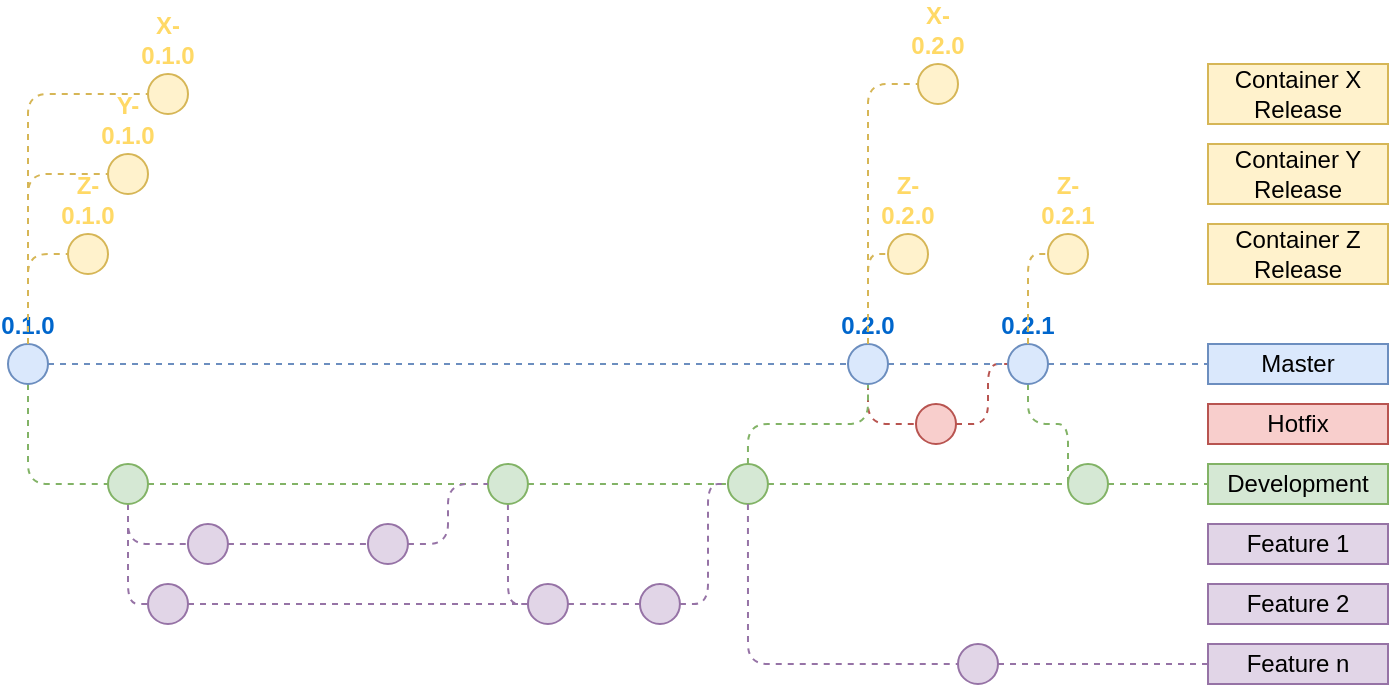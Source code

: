 <mxfile version="20.2.7" type="device"><diagram id="yPxyJZ8AM_hMuL3Unpa9" name="gitflow"><mxGraphModel dx="836" dy="444" grid="1" gridSize="10" guides="1" tooltips="1" connect="1" arrows="1" fold="1" page="1" pageScale="1" pageWidth="850" pageHeight="1100" math="0" shadow="0"><root><mxCell id="0"/><mxCell id="1" parent="0"/><mxCell id="3" value="" style="endArrow=none;dashed=1;html=1;fillColor=#dae8fc;strokeColor=#6c8ebf;" parent="1" source="12" target="7" edge="1"><mxGeometry width="50" height="50" relative="1" as="geometry"><mxPoint x="50" y="220" as="sourcePoint"/><mxPoint x="730" y="220" as="targetPoint"/></mxGeometry></mxCell><mxCell id="22" style="edgeStyle=orthogonalEdgeStyle;rounded=1;orthogonalLoop=1;jettySize=auto;html=1;dashed=1;endArrow=none;endFill=0;fillColor=#d5e8d4;strokeColor=#82b366;" parent="1" source="4" target="21" edge="1"><mxGeometry relative="1" as="geometry"><Array as="points"><mxPoint x="240" y="280"/></Array></mxGeometry></mxCell><mxCell id="4" value="0.1.0" style="ellipse;whiteSpace=wrap;html=1;aspect=fixed;fillColor=#dae8fc;strokeColor=#6c8ebf;fontStyle=1;labelPosition=center;verticalLabelPosition=top;align=center;verticalAlign=bottom;fontColor=#0066CC;" parent="1" vertex="1"><mxGeometry x="230" y="210" width="20" height="20" as="geometry"/></mxCell><mxCell id="7" value="Master" style="text;html=1;strokeColor=#6c8ebf;fillColor=#dae8fc;align=center;verticalAlign=middle;whiteSpace=wrap;rounded=0;" parent="1" vertex="1"><mxGeometry x="830" y="210" width="90" height="20" as="geometry"/></mxCell><mxCell id="8" value="" style="endArrow=none;dashed=1;html=1;fillColor=#f8cecc;strokeColor=#b85450;entryX=0;entryY=0.5;entryDx=0;entryDy=0;endFill=0;" parent="1" source="9" target="12" edge="1"><mxGeometry width="50" height="50" relative="1" as="geometry"><mxPoint x="50" y="300" as="sourcePoint"/><mxPoint x="610" y="272" as="targetPoint"/><Array as="points"><mxPoint x="720" y="250"/><mxPoint x="720" y="220"/></Array></mxGeometry></mxCell><mxCell id="93" style="edgeStyle=orthogonalEdgeStyle;rounded=1;orthogonalLoop=1;jettySize=auto;html=1;dashed=1;endArrow=none;endFill=0;fontSize=12;fontColor=#FFB570;fillColor=#d5e8d4;strokeColor=#82b366;entryX=0;entryY=0.5;entryDx=0;entryDy=0;exitX=0.5;exitY=1;exitDx=0;exitDy=0;" parent="1" source="12" target="78" edge="1"><mxGeometry relative="1" as="geometry"><Array as="points"><mxPoint x="740" y="250"/><mxPoint x="760" y="250"/></Array></mxGeometry></mxCell><mxCell id="9" value="" style="ellipse;whiteSpace=wrap;html=1;aspect=fixed;fillColor=#f8cecc;strokeColor=#b85450;" parent="1" vertex="1"><mxGeometry x="684" y="240" width="20" height="20" as="geometry"/></mxCell><mxCell id="12" value="0.2.1" style="ellipse;whiteSpace=wrap;html=1;aspect=fixed;fillColor=#dae8fc;strokeColor=#6c8ebf;fontStyle=1;labelPosition=center;verticalLabelPosition=top;align=center;verticalAlign=bottom;fontColor=#0066CC;" parent="1" vertex="1"><mxGeometry x="730" y="210" width="20" height="20" as="geometry"/></mxCell><mxCell id="13" value="" style="endArrow=none;dashed=1;html=1;fillColor=#dae8fc;strokeColor=#6c8ebf;" parent="1" source="6" target="12" edge="1"><mxGeometry width="50" height="50" relative="1" as="geometry"><mxPoint x="60" y="220" as="sourcePoint"/><mxPoint x="710" y="220" as="targetPoint"/></mxGeometry></mxCell><mxCell id="19" style="edgeStyle=orthogonalEdgeStyle;rounded=1;orthogonalLoop=1;jettySize=auto;html=1;fillColor=#f8cecc;strokeColor=#b85450;dashed=1;endArrow=none;endFill=0;" parent="1" source="6" target="9" edge="1"><mxGeometry relative="1" as="geometry"><Array as="points"><mxPoint x="660" y="250"/></Array></mxGeometry></mxCell><mxCell id="20" value="Hotfix" style="text;html=1;strokeColor=#b85450;fillColor=#f8cecc;align=center;verticalAlign=middle;whiteSpace=wrap;rounded=0;" parent="1" vertex="1"><mxGeometry x="830" y="240" width="90" height="20" as="geometry"/></mxCell><mxCell id="23" style="edgeStyle=orthogonalEdgeStyle;rounded=1;orthogonalLoop=1;jettySize=auto;html=1;dashed=1;endArrow=none;endFill=0;fillColor=#d5e8d4;strokeColor=#82b366;" parent="1" source="78" target="24" edge="1"><mxGeometry relative="1" as="geometry"><mxPoint x="710" y="280" as="targetPoint"/></mxGeometry></mxCell><mxCell id="73" style="edgeStyle=orthogonalEdgeStyle;rounded=1;orthogonalLoop=1;jettySize=auto;html=1;dashed=1;endArrow=none;endFill=0;fontSize=10;fontColor=#FFB570;fillColor=#e1d5e7;strokeColor=#9673a6;" parent="1" source="21" target="51" edge="1"><mxGeometry relative="1" as="geometry"><Array as="points"><mxPoint x="290" y="290"/></Array></mxGeometry></mxCell><mxCell id="172" style="edgeStyle=orthogonalEdgeStyle;rounded=1;orthogonalLoop=1;jettySize=auto;html=1;dashed=1;endArrow=none;endFill=0;fontSize=12;fontColor=#FFB570;fillColor=#e1d5e7;strokeColor=#9673a6;" parent="1" source="21" target="63" edge="1"><mxGeometry relative="1" as="geometry"><Array as="points"><mxPoint x="290" y="340"/></Array></mxGeometry></mxCell><mxCell id="21" value="" style="ellipse;whiteSpace=wrap;html=1;aspect=fixed;fillColor=#d5e8d4;strokeColor=#82b366;" parent="1" vertex="1"><mxGeometry x="280" y="270" width="20" height="20" as="geometry"/></mxCell><mxCell id="24" value="Development" style="text;html=1;strokeColor=#82b366;fillColor=#d5e8d4;align=center;verticalAlign=middle;whiteSpace=wrap;rounded=0;" parent="1" vertex="1"><mxGeometry x="830" y="270" width="90" height="20" as="geometry"/></mxCell><mxCell id="26" style="edgeStyle=orthogonalEdgeStyle;rounded=1;orthogonalLoop=1;jettySize=auto;html=1;dashed=1;endArrow=none;endFill=0;fillColor=#d5e8d4;strokeColor=#82b366;" parent="1" source="21" target="27" edge="1"><mxGeometry relative="1" as="geometry"><mxPoint x="380" y="260" as="targetPoint"/><mxPoint x="310" y="280" as="sourcePoint"/></mxGeometry></mxCell><mxCell id="114" style="edgeStyle=orthogonalEdgeStyle;rounded=1;orthogonalLoop=1;jettySize=auto;html=1;dashed=1;endArrow=none;endFill=0;fontSize=12;fontColor=#FFB570;fillColor=#e1d5e7;strokeColor=#9673a6;entryX=0;entryY=0.5;entryDx=0;entryDy=0;" parent="1" source="27" target="65" edge="1"><mxGeometry relative="1" as="geometry"><Array as="points"><mxPoint x="480" y="340"/></Array></mxGeometry></mxCell><mxCell id="27" value="" style="ellipse;whiteSpace=wrap;html=1;aspect=fixed;fillColor=#d5e8d4;strokeColor=#82b366;" parent="1" vertex="1"><mxGeometry x="469.97" y="270" width="20" height="20" as="geometry"/></mxCell><mxCell id="44" style="edgeStyle=orthogonalEdgeStyle;rounded=1;orthogonalLoop=1;jettySize=auto;html=1;dashed=1;endArrow=none;endFill=0;fontSize=10;fontColor=#FFB570;fillColor=#d5e8d4;strokeColor=#82b366;entryX=0.5;entryY=1;entryDx=0;entryDy=0;" parent="1" source="29" target="6" edge="1"><mxGeometry relative="1" as="geometry"><Array as="points"><mxPoint x="600" y="250"/><mxPoint x="660" y="250"/></Array><mxPoint x="424.66" y="280" as="targetPoint"/></mxGeometry></mxCell><mxCell id="29" value="" style="ellipse;whiteSpace=wrap;html=1;aspect=fixed;fillColor=#d5e8d4;strokeColor=#82b366;" parent="1" vertex="1"><mxGeometry x="589.97" y="270" width="20" height="20" as="geometry"/></mxCell><mxCell id="30" style="edgeStyle=orthogonalEdgeStyle;rounded=1;orthogonalLoop=1;jettySize=auto;html=1;dashed=1;endArrow=none;endFill=0;fillColor=#d5e8d4;strokeColor=#82b366;" parent="1" source="27" target="29" edge="1"><mxGeometry relative="1" as="geometry"><mxPoint x="880" y="280" as="targetPoint"/><mxPoint x="570" y="280" as="sourcePoint"/></mxGeometry></mxCell><mxCell id="6" value="0.2.0" style="ellipse;whiteSpace=wrap;html=1;aspect=fixed;fillColor=#dae8fc;strokeColor=#6c8ebf;fontStyle=1;labelPosition=center;verticalLabelPosition=top;align=center;verticalAlign=bottom;fontColor=#0066CC;" parent="1" vertex="1"><mxGeometry x="650" y="210" width="20" height="20" as="geometry"/></mxCell><mxCell id="35" value="" style="endArrow=none;dashed=1;html=1;fillColor=#dae8fc;strokeColor=#6c8ebf;" parent="1" source="4" target="6" edge="1"><mxGeometry width="50" height="50" relative="1" as="geometry"><mxPoint x="60.0" y="220" as="sourcePoint"/><mxPoint x="700" y="220" as="targetPoint"/><Array as="points"/></mxGeometry></mxCell><mxCell id="74" style="edgeStyle=orthogonalEdgeStyle;rounded=1;orthogonalLoop=1;jettySize=auto;html=1;dashed=1;endArrow=none;endFill=0;fontSize=10;fontColor=#FFB570;fillColor=#e1d5e7;strokeColor=#9673a6;" parent="1" source="51" target="52" edge="1"><mxGeometry relative="1" as="geometry"/></mxCell><mxCell id="76" style="edgeStyle=orthogonalEdgeStyle;rounded=1;orthogonalLoop=1;jettySize=auto;html=1;dashed=1;endArrow=none;endFill=0;fontSize=10;fontColor=#FFB570;fillColor=#e1d5e7;strokeColor=#9673a6;entryX=0;entryY=0.5;entryDx=0;entryDy=0;" parent="1" source="52" target="27" edge="1"><mxGeometry relative="1" as="geometry"><Array as="points"><mxPoint x="450" y="310"/><mxPoint x="450" y="280"/></Array></mxGeometry></mxCell><mxCell id="52" value="" style="ellipse;whiteSpace=wrap;html=1;aspect=fixed;fontSize=10;fillColor=#e1d5e7;strokeColor=#9673a6;" parent="1" vertex="1"><mxGeometry x="409.97" y="300" width="20" height="20" as="geometry"/></mxCell><mxCell id="63" value="" style="ellipse;whiteSpace=wrap;html=1;aspect=fixed;fontSize=10;fillColor=#e1d5e7;strokeColor=#9673a6;" parent="1" vertex="1"><mxGeometry x="300" y="330" width="20" height="20" as="geometry"/></mxCell><mxCell id="99" style="edgeStyle=orthogonalEdgeStyle;rounded=1;orthogonalLoop=1;jettySize=auto;html=1;dashed=1;endArrow=none;endFill=0;fontSize=12;fontColor=#FFB570;fillColor=#e1d5e7;strokeColor=#9673a6;" parent="1" source="65" target="71" edge="1"><mxGeometry relative="1" as="geometry"/></mxCell><mxCell id="65" value="" style="ellipse;whiteSpace=wrap;html=1;aspect=fixed;fontSize=10;fillColor=#e1d5e7;strokeColor=#9673a6;" parent="1" vertex="1"><mxGeometry x="489.97" y="330" width="20" height="20" as="geometry"/></mxCell><mxCell id="100" style="edgeStyle=orthogonalEdgeStyle;rounded=1;orthogonalLoop=1;jettySize=auto;html=1;dashed=1;endArrow=none;endFill=0;fontSize=12;fontColor=#FFB570;fillColor=#e1d5e7;strokeColor=#9673a6;entryX=0;entryY=0.5;entryDx=0;entryDy=0;" parent="1" source="71" target="29" edge="1"><mxGeometry relative="1" as="geometry"><mxPoint x="600" y="290" as="targetPoint"/><Array as="points"><mxPoint x="580" y="340"/><mxPoint x="580" y="280"/></Array></mxGeometry></mxCell><mxCell id="71" value="" style="ellipse;whiteSpace=wrap;html=1;aspect=fixed;fontSize=10;fillColor=#e1d5e7;strokeColor=#9673a6;" parent="1" vertex="1"><mxGeometry x="545.97" y="330" width="20" height="20" as="geometry"/></mxCell><mxCell id="82" style="edgeStyle=orthogonalEdgeStyle;rounded=1;orthogonalLoop=1;jettySize=auto;html=1;dashed=1;endArrow=none;endFill=0;fillColor=#d5e8d4;strokeColor=#82b366;entryX=0;entryY=0.5;entryDx=0;entryDy=0;" parent="1" source="29" target="78" edge="1"><mxGeometry relative="1" as="geometry"><mxPoint x="674.97" y="280" as="targetPoint"/><mxPoint x="470" y="260" as="sourcePoint"/></mxGeometry></mxCell><mxCell id="85" value="Feature 1" style="text;html=1;strokeColor=#9673a6;fillColor=#e1d5e7;align=center;verticalAlign=middle;whiteSpace=wrap;rounded=0;" parent="1" vertex="1"><mxGeometry x="830" y="300" width="90" height="20" as="geometry"/></mxCell><mxCell id="86" value="Feature 2" style="text;html=1;strokeColor=#9673a6;fillColor=#e1d5e7;align=center;verticalAlign=middle;whiteSpace=wrap;rounded=0;" parent="1" vertex="1"><mxGeometry x="830" y="330" width="90" height="20" as="geometry"/></mxCell><mxCell id="116" style="edgeStyle=orthogonalEdgeStyle;rounded=1;orthogonalLoop=1;jettySize=auto;html=1;dashed=1;endArrow=none;endFill=0;fontSize=12;fontColor=#FFB570;fillColor=#e1d5e7;strokeColor=#9673a6;" parent="1" source="63" target="65" edge="1"><mxGeometry relative="1" as="geometry"><mxPoint x="359.97" y="360" as="sourcePoint"/><mxPoint x="409.97" y="360" as="targetPoint"/></mxGeometry></mxCell><mxCell id="78" value="" style="ellipse;whiteSpace=wrap;html=1;aspect=fixed;fontSize=12;fillColor=#d5e8d4;strokeColor=#82b366;" parent="1" vertex="1"><mxGeometry x="760" y="270" width="20" height="20" as="geometry"/></mxCell><mxCell id="51" value="" style="ellipse;whiteSpace=wrap;html=1;aspect=fixed;fontSize=10;fillColor=#e1d5e7;strokeColor=#9673a6;" parent="1" vertex="1"><mxGeometry x="319.97" y="300" width="20" height="20" as="geometry"/></mxCell><mxCell id="YjzERoNBS7B92ErG4pid-183" value="Feature n" style="text;html=1;strokeColor=#9673a6;fillColor=#e1d5e7;align=center;verticalAlign=middle;whiteSpace=wrap;rounded=0;" vertex="1" parent="1"><mxGeometry x="830" y="360" width="90" height="20" as="geometry"/></mxCell><mxCell id="YjzERoNBS7B92ErG4pid-184" style="edgeStyle=orthogonalEdgeStyle;rounded=1;orthogonalLoop=1;jettySize=auto;html=1;dashed=1;endArrow=none;endFill=0;fontSize=12;fontColor=#FFB570;fillColor=#e1d5e7;strokeColor=#9673a6;" edge="1" parent="1" source="YjzERoNBS7B92ErG4pid-185" target="YjzERoNBS7B92ErG4pid-183"><mxGeometry relative="1" as="geometry"/></mxCell><mxCell id="YjzERoNBS7B92ErG4pid-185" value="" style="ellipse;whiteSpace=wrap;html=1;aspect=fixed;fontSize=12;fillColor=#e1d5e7;strokeColor=#9673a6;" vertex="1" parent="1"><mxGeometry x="705" y="360" width="20" height="20" as="geometry"/></mxCell><mxCell id="YjzERoNBS7B92ErG4pid-188" style="edgeStyle=orthogonalEdgeStyle;rounded=1;orthogonalLoop=1;jettySize=auto;html=1;dashed=1;endArrow=none;endFill=0;fillColor=#e1d5e7;strokeColor=#9673a6;entryX=0;entryY=0.5;entryDx=0;entryDy=0;exitX=0.5;exitY=1;exitDx=0;exitDy=0;" edge="1" parent="1" source="29" target="YjzERoNBS7B92ErG4pid-185"><mxGeometry relative="1" as="geometry"><mxPoint x="770" y="290" as="targetPoint"/><mxPoint x="429.97" y="290" as="sourcePoint"/><Array as="points"><mxPoint x="600" y="370"/></Array></mxGeometry></mxCell><mxCell id="YjzERoNBS7B92ErG4pid-189" value="Container Z Release" style="text;html=1;strokeColor=#d6b656;fillColor=#fff2cc;align=center;verticalAlign=middle;whiteSpace=wrap;rounded=0;" vertex="1" parent="1"><mxGeometry x="830" y="150" width="90" height="30" as="geometry"/></mxCell><mxCell id="YjzERoNBS7B92ErG4pid-190" value="Container Y Release" style="text;html=1;strokeColor=#d6b656;fillColor=#fff2cc;align=center;verticalAlign=middle;whiteSpace=wrap;rounded=0;" vertex="1" parent="1"><mxGeometry x="830" y="110" width="90" height="30" as="geometry"/></mxCell><mxCell id="YjzERoNBS7B92ErG4pid-191" value="Container X Release" style="text;html=1;strokeColor=#d6b656;fillColor=#fff2cc;align=center;verticalAlign=middle;whiteSpace=wrap;rounded=0;" vertex="1" parent="1"><mxGeometry x="830" y="70" width="90" height="30" as="geometry"/></mxCell><mxCell id="YjzERoNBS7B92ErG4pid-200" value="" style="endArrow=none;dashed=1;html=1;fillColor=#fff2cc;strokeColor=#d6b656;entryX=0;entryY=0.5;entryDx=0;entryDy=0;" edge="1" parent="1" source="4" target="YjzERoNBS7B92ErG4pid-207"><mxGeometry width="50" height="50" relative="1" as="geometry"><mxPoint x="260.0" y="230" as="sourcePoint"/><mxPoint x="280.0" y="45" as="targetPoint"/><Array as="points"><mxPoint x="240" y="85"/></Array></mxGeometry></mxCell><mxCell id="YjzERoNBS7B92ErG4pid-201" value="" style="endArrow=none;dashed=1;html=1;fillColor=#fff2cc;strokeColor=#d6b656;" edge="1" parent="1"><mxGeometry width="50" height="50" relative="1" as="geometry"><mxPoint x="660" y="210" as="sourcePoint"/><mxPoint x="670" y="165" as="targetPoint"/><Array as="points"><mxPoint x="660" y="165"/></Array></mxGeometry></mxCell><mxCell id="YjzERoNBS7B92ErG4pid-202" value="" style="endArrow=none;dashed=1;html=1;fillColor=#fff2cc;strokeColor=#d6b656;entryX=0;entryY=0.5;entryDx=0;entryDy=0;" edge="1" parent="1" target="YjzERoNBS7B92ErG4pid-208"><mxGeometry width="50" height="50" relative="1" as="geometry"><mxPoint x="660" y="210" as="sourcePoint"/><mxPoint x="670" y="80" as="targetPoint"/><Array as="points"><mxPoint x="660" y="80"/></Array></mxGeometry></mxCell><mxCell id="YjzERoNBS7B92ErG4pid-203" value="" style="endArrow=none;dashed=1;html=1;fillColor=#fff2cc;strokeColor=#d6b656;entryX=0;entryY=0.5;entryDx=0;entryDy=0;" edge="1" parent="1"><mxGeometry width="50" height="50" relative="1" as="geometry"><mxPoint x="740" y="210" as="sourcePoint"/><mxPoint x="750" y="165" as="targetPoint"/><Array as="points"><mxPoint x="740" y="165"/></Array></mxGeometry></mxCell><mxCell id="YjzERoNBS7B92ErG4pid-204" value="Z-0.2.0" style="ellipse;whiteSpace=wrap;html=1;aspect=fixed;fillColor=#fff2cc;strokeColor=#d6b656;fontStyle=1;labelPosition=center;verticalLabelPosition=top;align=center;verticalAlign=bottom;fontColor=#FFD966;" vertex="1" parent="1"><mxGeometry x="670" y="155" width="20" height="20" as="geometry"/></mxCell><mxCell id="YjzERoNBS7B92ErG4pid-207" value="X-0.1.0" style="ellipse;whiteSpace=wrap;html=1;aspect=fixed;fillColor=#fff2cc;strokeColor=#d6b656;fontStyle=1;labelPosition=center;verticalLabelPosition=top;align=center;verticalAlign=bottom;fontColor=#FFD966;" vertex="1" parent="1"><mxGeometry x="300" y="75" width="20" height="20" as="geometry"/></mxCell><mxCell id="YjzERoNBS7B92ErG4pid-208" value="X-0.2.0" style="ellipse;whiteSpace=wrap;html=1;aspect=fixed;fillColor=#fff2cc;strokeColor=#d6b656;fontStyle=1;labelPosition=center;verticalLabelPosition=top;align=center;verticalAlign=bottom;fontColor=#FFD966;" vertex="1" parent="1"><mxGeometry x="685" y="70" width="20" height="20" as="geometry"/></mxCell><mxCell id="YjzERoNBS7B92ErG4pid-209" value="Z-0.2.1" style="ellipse;whiteSpace=wrap;html=1;aspect=fixed;fillColor=#fff2cc;strokeColor=#d6b656;fontStyle=1;labelPosition=center;verticalLabelPosition=top;align=center;verticalAlign=bottom;fontColor=#FFD966;" vertex="1" parent="1"><mxGeometry x="750" y="155" width="20" height="20" as="geometry"/></mxCell><mxCell id="YjzERoNBS7B92ErG4pid-215" value="Y-0.1.0" style="ellipse;whiteSpace=wrap;html=1;aspect=fixed;fillColor=#fff2cc;strokeColor=#d6b656;fontStyle=1;labelPosition=center;verticalLabelPosition=top;align=center;verticalAlign=bottom;fontColor=#FFD966;" vertex="1" parent="1"><mxGeometry x="280" y="115" width="20" height="20" as="geometry"/></mxCell><mxCell id="YjzERoNBS7B92ErG4pid-216" value="Z-0.1.0" style="ellipse;whiteSpace=wrap;html=1;aspect=fixed;fillColor=#fff2cc;strokeColor=#d6b656;fontStyle=1;labelPosition=center;verticalLabelPosition=top;align=center;verticalAlign=bottom;fontColor=#FFD966;" vertex="1" parent="1"><mxGeometry x="260" y="155" width="20" height="20" as="geometry"/></mxCell><mxCell id="YjzERoNBS7B92ErG4pid-217" value="" style="endArrow=none;dashed=1;html=1;fillColor=#fff2cc;strokeColor=#d6b656;entryX=0;entryY=0.5;entryDx=0;entryDy=0;exitX=0.5;exitY=0;exitDx=0;exitDy=0;" edge="1" parent="1" source="4" target="YjzERoNBS7B92ErG4pid-215"><mxGeometry width="50" height="50" relative="1" as="geometry"><mxPoint x="250" y="220" as="sourcePoint"/><mxPoint x="290.0" y="55" as="targetPoint"/><Array as="points"><mxPoint x="240" y="125"/></Array></mxGeometry></mxCell><mxCell id="YjzERoNBS7B92ErG4pid-218" value="" style="endArrow=none;dashed=1;html=1;fillColor=#fff2cc;strokeColor=#d6b656;exitX=0.5;exitY=0;exitDx=0;exitDy=0;entryX=0;entryY=0.5;entryDx=0;entryDy=0;" edge="1" parent="1" source="4" target="YjzERoNBS7B92ErG4pid-216"><mxGeometry width="50" height="50" relative="1" as="geometry"><mxPoint x="260" y="230" as="sourcePoint"/><mxPoint x="300.0" y="65" as="targetPoint"/><Array as="points"><mxPoint x="240" y="165"/></Array></mxGeometry></mxCell></root></mxGraphModel></diagram></mxfile>
